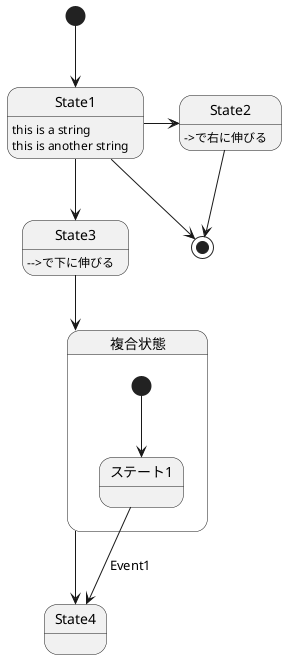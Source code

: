 @startuml

[*] --> State1
State1 --> [*]
State1 : this is a string
State1 : this is another string

State1 -> State2
State2 --> [*]

State1 --> State3

State2 : ->で右に伸びる
State3 : -->で下に伸びる

State3 --> 複合状態
複合状態 --> State4
state 複合状態{
    [*] --> ステート1
    ステート1 --> State4 : Event1
}


@enduml